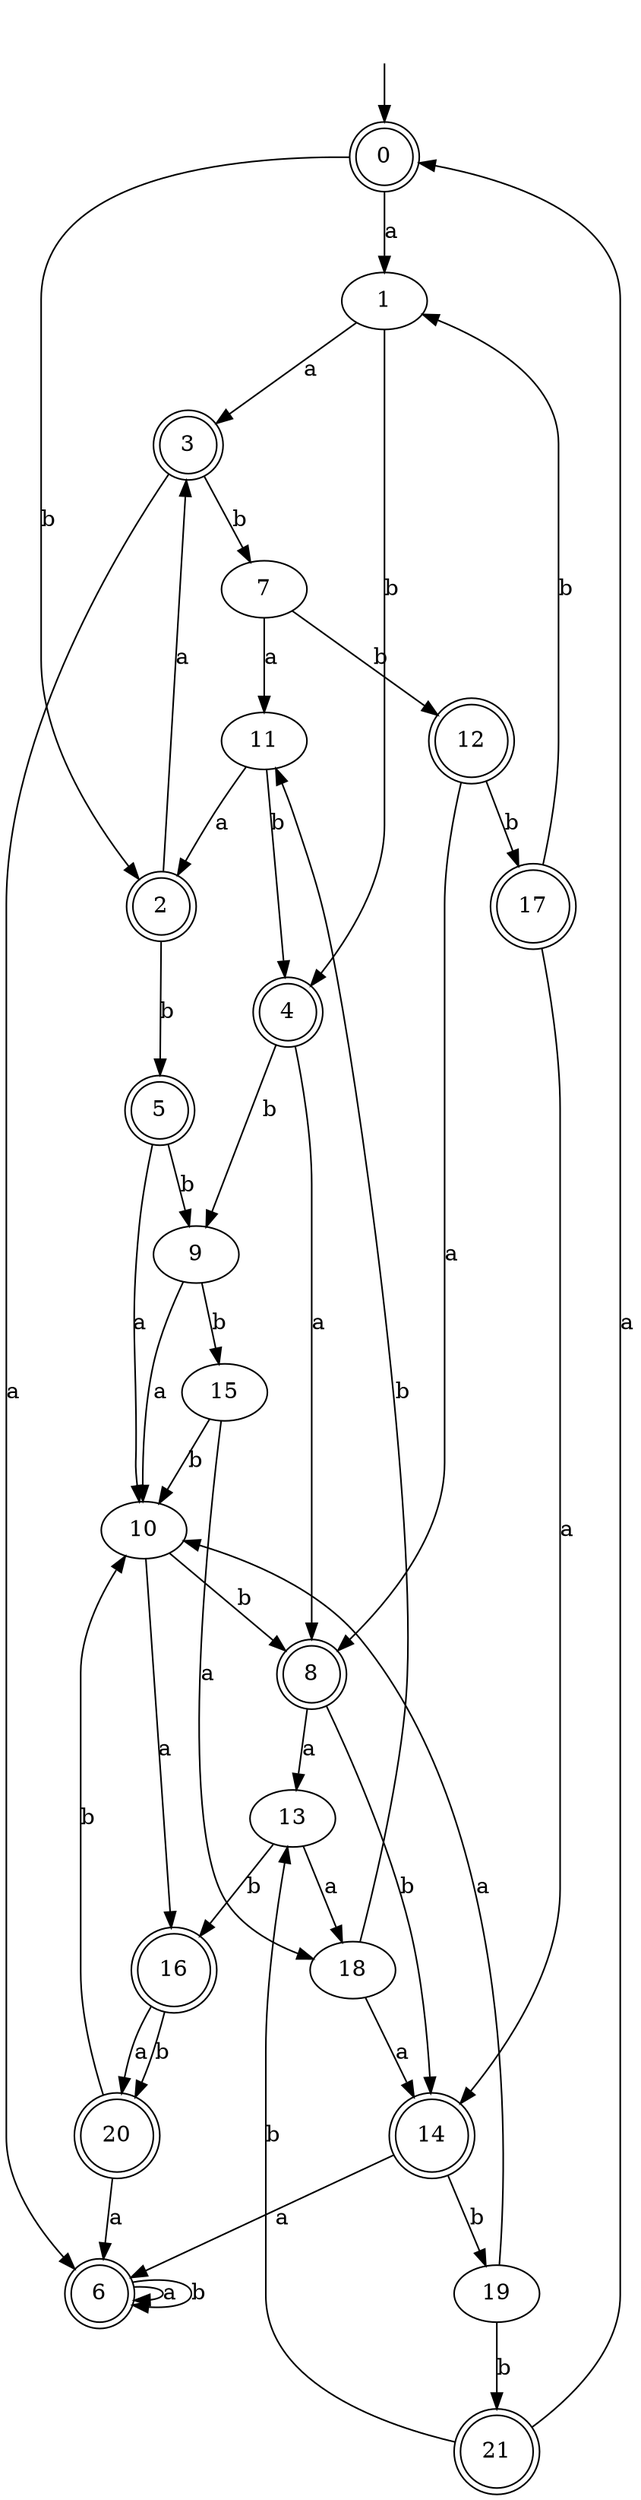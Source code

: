 digraph RandomDFA {
  __start0 [label="", shape=none];
  __start0 -> 0 [label=""];
  0 [shape=circle] [shape=doublecircle]
  0 -> 1 [label="a"]
  0 -> 2 [label="b"]
  1
  1 -> 3 [label="a"]
  1 -> 4 [label="b"]
  2 [shape=doublecircle]
  2 -> 3 [label="a"]
  2 -> 5 [label="b"]
  3 [shape=doublecircle]
  3 -> 6 [label="a"]
  3 -> 7 [label="b"]
  4 [shape=doublecircle]
  4 -> 8 [label="a"]
  4 -> 9 [label="b"]
  5 [shape=doublecircle]
  5 -> 10 [label="a"]
  5 -> 9 [label="b"]
  6 [shape=doublecircle]
  6 -> 6 [label="a"]
  6 -> 6 [label="b"]
  7
  7 -> 11 [label="a"]
  7 -> 12 [label="b"]
  8 [shape=doublecircle]
  8 -> 13 [label="a"]
  8 -> 14 [label="b"]
  9
  9 -> 10 [label="a"]
  9 -> 15 [label="b"]
  10
  10 -> 16 [label="a"]
  10 -> 8 [label="b"]
  11
  11 -> 2 [label="a"]
  11 -> 4 [label="b"]
  12 [shape=doublecircle]
  12 -> 8 [label="a"]
  12 -> 17 [label="b"]
  13
  13 -> 18 [label="a"]
  13 -> 16 [label="b"]
  14 [shape=doublecircle]
  14 -> 6 [label="a"]
  14 -> 19 [label="b"]
  15
  15 -> 18 [label="a"]
  15 -> 10 [label="b"]
  16 [shape=doublecircle]
  16 -> 20 [label="a"]
  16 -> 20 [label="b"]
  17 [shape=doublecircle]
  17 -> 14 [label="a"]
  17 -> 1 [label="b"]
  18
  18 -> 14 [label="a"]
  18 -> 11 [label="b"]
  19
  19 -> 10 [label="a"]
  19 -> 21 [label="b"]
  20 [shape=doublecircle]
  20 -> 6 [label="a"]
  20 -> 10 [label="b"]
  21 [shape=doublecircle]
  21 -> 0 [label="a"]
  21 -> 13 [label="b"]
}
